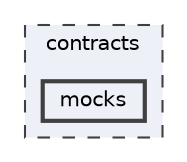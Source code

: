 digraph "mocks"
{
 // INTERACTIVE_SVG=YES
 // LATEX_PDF_SIZE
  bgcolor="transparent";
  edge [fontname=Helvetica,fontsize=10,labelfontname=Helvetica,labelfontsize=10];
  node [fontname=Helvetica,fontsize=10,shape=box,height=0.2,width=0.4];
  compound=true
  subgraph clusterdir_ae9b15dd87e066e1908bbd90e8f38627 {
    graph [ bgcolor="#edf0f7", pencolor="grey25", label="contracts", fontname=Helvetica,fontsize=10 style="filled,dashed", URL="dir_ae9b15dd87e066e1908bbd90e8f38627.html",tooltip=""]
  dir_d0a865cce4ac6e90ee0a2e1bb275d0bc [label="mocks", fillcolor="#edf0f7", color="grey25", style="filled,bold", URL="dir_d0a865cce4ac6e90ee0a2e1bb275d0bc.html",tooltip=""];
  }
}
